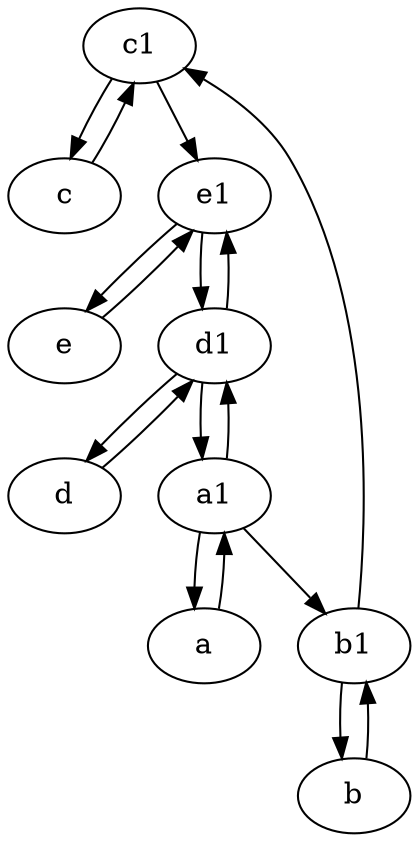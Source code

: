 digraph  {
	c1 [pos="30,15!"];
	c [pos="20,10!"];
	b1 [pos="45,20!"];
	e1 [pos="25,45!"];
	b [pos="50,20!"];
	a [pos="40,10!"];
	d [pos="20,30!"];
	e [pos="30,50!"];
	a1 [pos="40,15!"];
	d1 [pos="25,30!"];
	b -> b1;
	c1 -> c;
	c -> c1;
	d1 -> d;
	b1 -> c1;
	b1 -> b;
	c1 -> e1;
	d -> d1;
	d1 -> a1;
	a1 -> d1;
	e1 -> e;
	d1 -> e1;
	a1 -> a;
	a -> a1;
	e -> e1;
	e1 -> d1;
	a1 -> b1;

	}